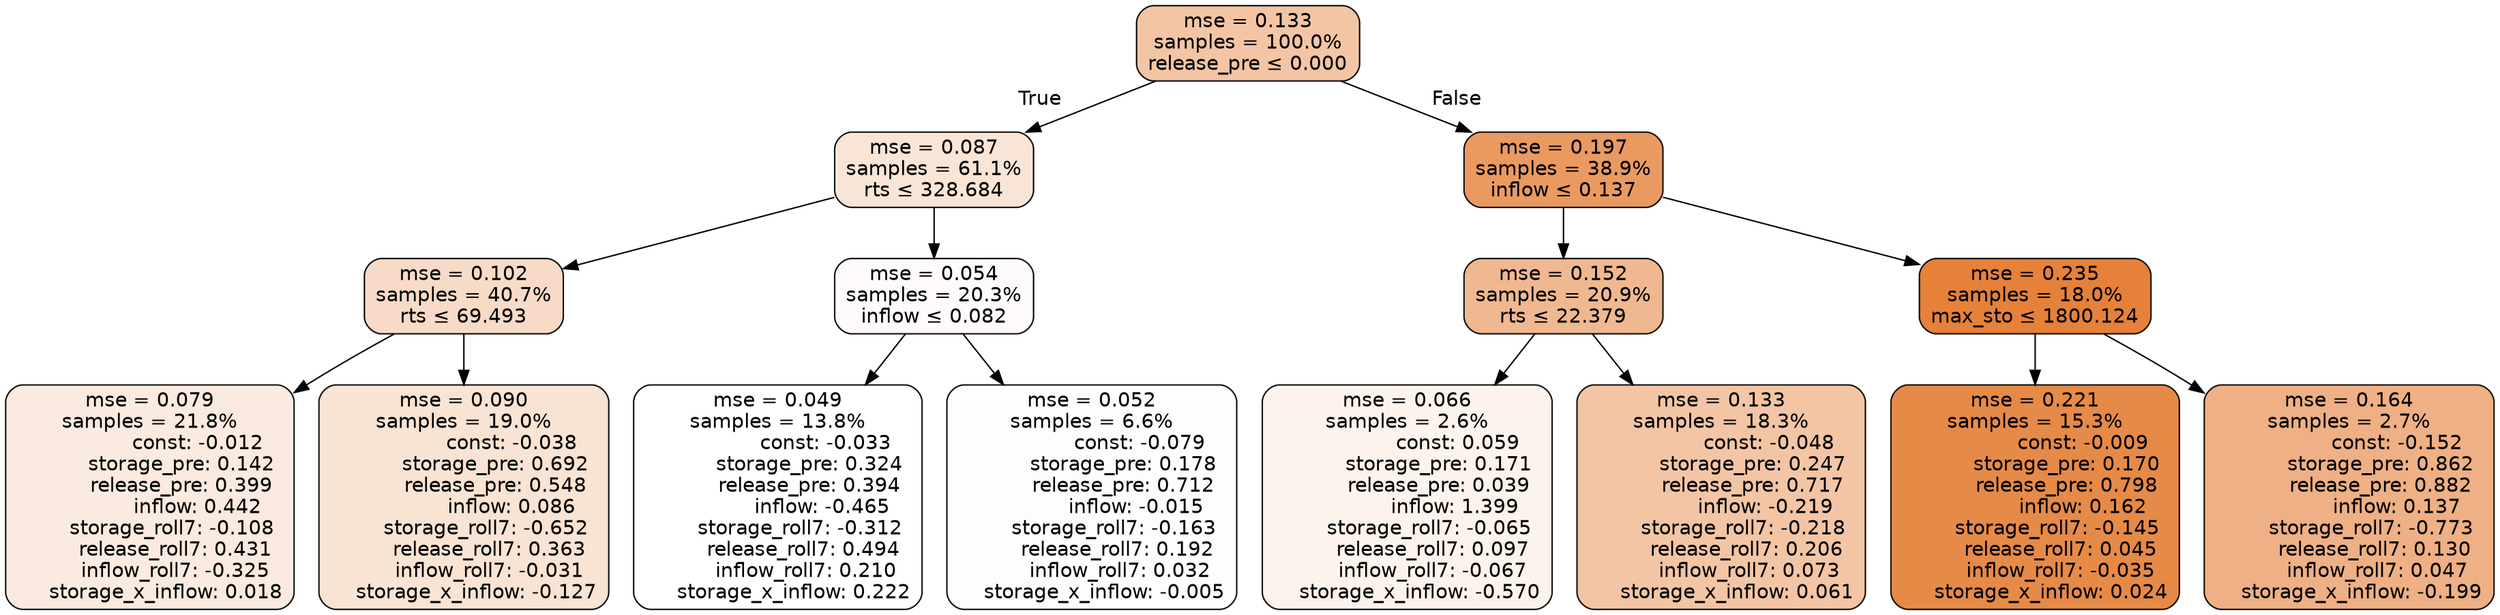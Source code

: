 digraph tree {
bgcolor="transparent"
node [shape=rectangle, style="filled, rounded", color="black", fontname=helvetica] ;
edge [fontname=helvetica] ;
	"0" [label="mse = 0.133
samples = 100.0%
release_pre &le; 0.000", fillcolor="#f3c5a5"]
	"1" [label="mse = 0.087
samples = 61.1%
rts &le; 328.684", fillcolor="#f9e5d6"]
	"2" [label="mse = 0.102
samples = 40.7%
rts &le; 69.493", fillcolor="#f7dbc7"]
	"3" [label="mse = 0.079
samples = 21.8%
               const: -0.012
          storage_pre: 0.142
          release_pre: 0.399
               inflow: 0.442
       storage_roll7: -0.108
        release_roll7: 0.431
        inflow_roll7: -0.325
     storage_x_inflow: 0.018", fillcolor="#faeadf"]
	"4" [label="mse = 0.090
samples = 19.0%
               const: -0.038
          storage_pre: 0.692
          release_pre: 0.548
               inflow: 0.086
       storage_roll7: -0.652
        release_roll7: 0.363
        inflow_roll7: -0.031
    storage_x_inflow: -0.127", fillcolor="#f9e3d3"]
	"5" [label="mse = 0.054
samples = 20.3%
inflow &le; 0.082", fillcolor="#fefbfa"]
	"6" [label="mse = 0.049
samples = 13.8%
               const: -0.033
          storage_pre: 0.324
          release_pre: 0.394
              inflow: -0.465
       storage_roll7: -0.312
        release_roll7: 0.494
         inflow_roll7: 0.210
     storage_x_inflow: 0.222", fillcolor="#ffffff"]
	"7" [label="mse = 0.052
samples = 6.6%
               const: -0.079
          storage_pre: 0.178
          release_pre: 0.712
              inflow: -0.015
       storage_roll7: -0.163
        release_roll7: 0.192
         inflow_roll7: 0.032
    storage_x_inflow: -0.005", fillcolor="#fefdfc"]
	"8" [label="mse = 0.197
samples = 38.9%
inflow &le; 0.137", fillcolor="#ea9a61"]
	"9" [label="mse = 0.152
samples = 20.9%
rts &le; 22.379", fillcolor="#f0b890"]
	"10" [label="mse = 0.066
samples = 2.6%
                const: 0.059
          storage_pre: 0.171
          release_pre: 0.039
               inflow: 1.399
       storage_roll7: -0.065
        release_roll7: 0.097
        inflow_roll7: -0.067
    storage_x_inflow: -0.570", fillcolor="#fcf3ec"]
	"11" [label="mse = 0.133
samples = 18.3%
               const: -0.048
          storage_pre: 0.247
          release_pre: 0.717
              inflow: -0.219
       storage_roll7: -0.218
        release_roll7: 0.206
         inflow_roll7: 0.073
     storage_x_inflow: 0.061", fillcolor="#f3c5a5"]
	"12" [label="mse = 0.235
samples = 18.0%
max_sto &le; 1800.124", fillcolor="#e58139"]
	"13" [label="mse = 0.221
samples = 15.3%
               const: -0.009
          storage_pre: 0.170
          release_pre: 0.798
               inflow: 0.162
       storage_roll7: -0.145
        release_roll7: 0.045
        inflow_roll7: -0.035
     storage_x_inflow: 0.024", fillcolor="#e68a47"]
	"14" [label="mse = 0.164
samples = 2.7%
               const: -0.152
          storage_pre: 0.862
          release_pre: 0.882
               inflow: 0.137
       storage_roll7: -0.773
        release_roll7: 0.130
         inflow_roll7: 0.047
    storage_x_inflow: -0.199", fillcolor="#eeb084"]

	"0" -> "1" [labeldistance=2.5, labelangle=45, headlabel="True"]
	"1" -> "2"
	"2" -> "3"
	"2" -> "4"
	"1" -> "5"
	"5" -> "6"
	"5" -> "7"
	"0" -> "8" [labeldistance=2.5, labelangle=-45, headlabel="False"]
	"8" -> "9"
	"9" -> "10"
	"9" -> "11"
	"8" -> "12"
	"12" -> "13"
	"12" -> "14"
}